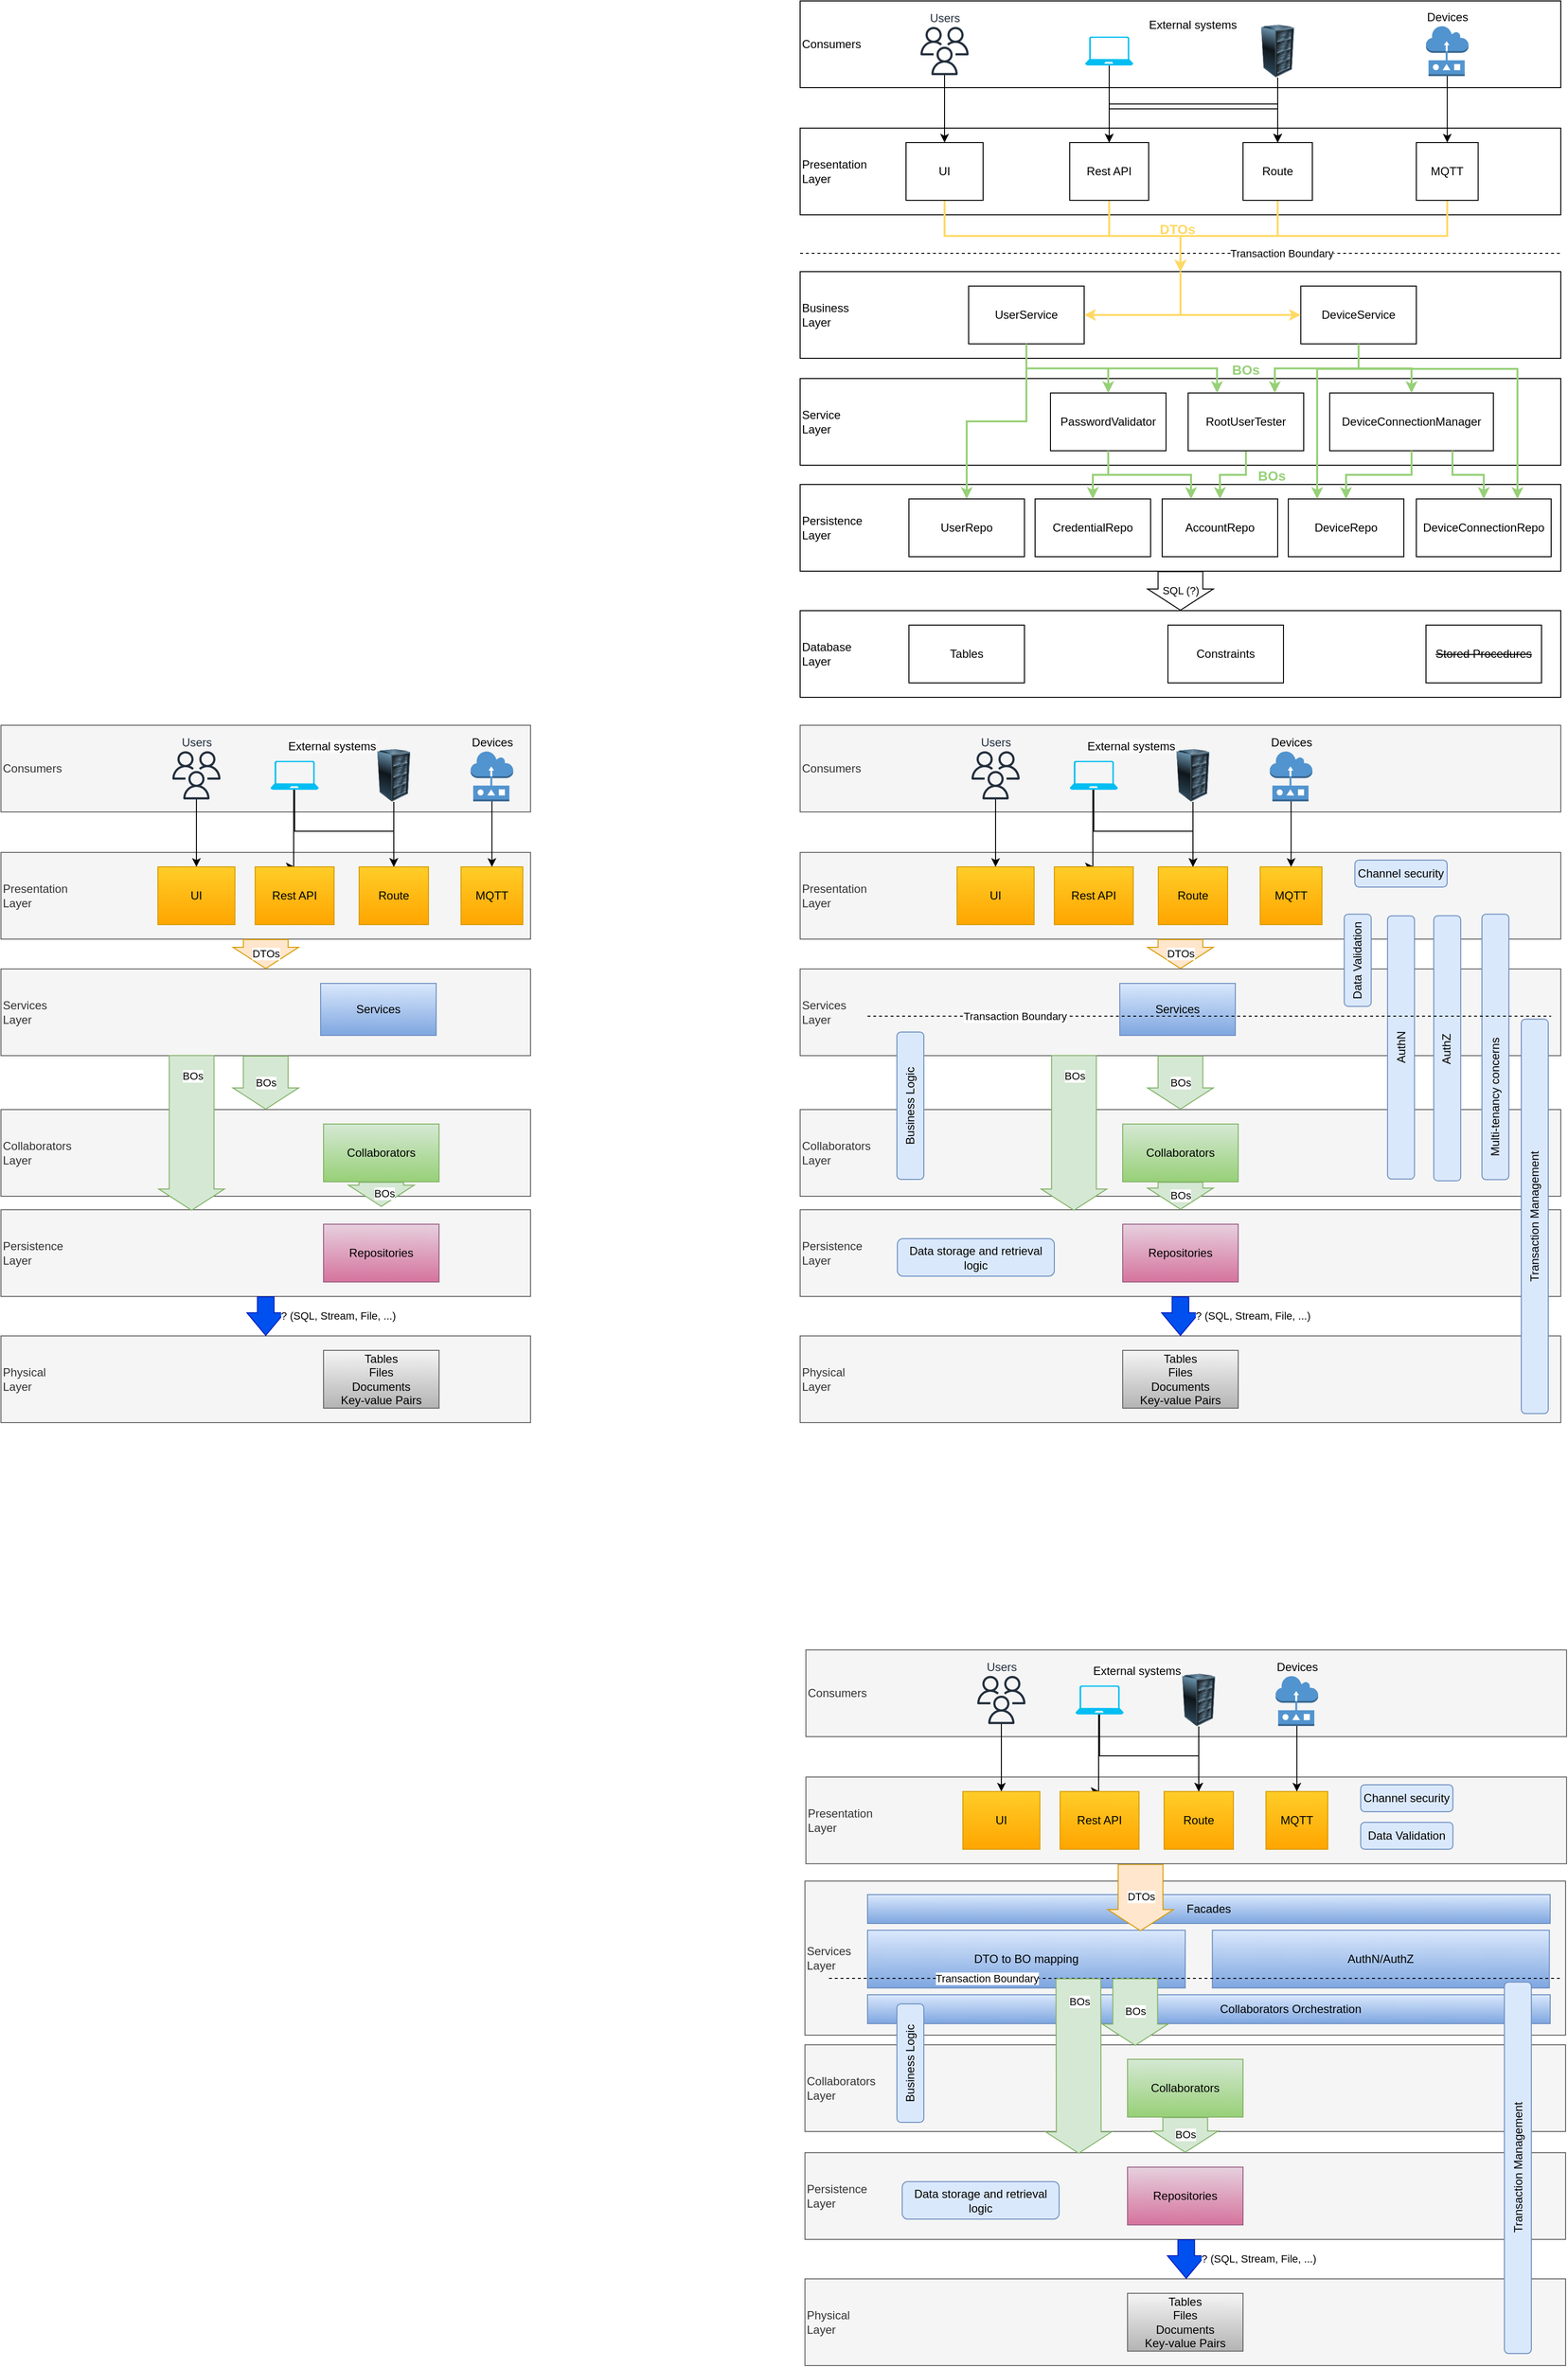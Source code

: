<mxfile version="21.1.4" type="github">
  <diagram name="Page-1" id="aQyxzVbsQPXxTn7EvQkj">
    <mxGraphModel dx="3682" dy="1675" grid="1" gridSize="10" guides="1" tooltips="1" connect="1" arrows="1" fold="1" page="1" pageScale="1" pageWidth="827" pageHeight="1169" math="0" shadow="0">
      <root>
        <mxCell id="0" />
        <mxCell id="1" parent="0" />
        <mxCell id="j1CahgC6rs7sGtYgRK9o-32" value="Persistence &lt;br&gt;Layer" style="rounded=0;whiteSpace=wrap;html=1;align=left;" vertex="1" parent="1">
          <mxGeometry x="10" y="520" width="790" height="90" as="geometry" />
        </mxCell>
        <mxCell id="j1CahgC6rs7sGtYgRK9o-30" value="Service &lt;br&gt;Layer" style="rounded=0;whiteSpace=wrap;html=1;align=left;" vertex="1" parent="1">
          <mxGeometry x="10" y="410" width="790" height="90" as="geometry" />
        </mxCell>
        <mxCell id="j1CahgC6rs7sGtYgRK9o-23" value="Business&lt;br&gt;Layer" style="rounded=0;whiteSpace=wrap;html=1;align=left;" vertex="1" parent="1">
          <mxGeometry x="10" y="299" width="790" height="90" as="geometry" />
        </mxCell>
        <mxCell id="j1CahgC6rs7sGtYgRK9o-8" value="Presentation &lt;br&gt;Layer" style="rounded=0;whiteSpace=wrap;html=1;align=left;" vertex="1" parent="1">
          <mxGeometry x="10" y="150" width="790" height="90" as="geometry" />
        </mxCell>
        <mxCell id="j1CahgC6rs7sGtYgRK9o-1" value="Consumers" style="rounded=0;whiteSpace=wrap;html=1;align=left;" vertex="1" parent="1">
          <mxGeometry x="10" y="18" width="790" height="90" as="geometry" />
        </mxCell>
        <mxCell id="j1CahgC6rs7sGtYgRK9o-13" value="" style="edgeStyle=orthogonalEdgeStyle;rounded=0;orthogonalLoop=1;jettySize=auto;html=1;" edge="1" parent="1" source="j1CahgC6rs7sGtYgRK9o-2" target="j1CahgC6rs7sGtYgRK9o-9">
          <mxGeometry relative="1" as="geometry" />
        </mxCell>
        <mxCell id="j1CahgC6rs7sGtYgRK9o-2" value="Users" style="sketch=0;outlineConnect=0;fontColor=#232F3E;gradientColor=none;fillColor=#232F3D;strokeColor=none;dashed=0;verticalLabelPosition=top;verticalAlign=bottom;align=center;html=1;fontSize=12;fontStyle=0;aspect=fixed;pointerEvents=1;shape=mxgraph.aws4.users;labelPosition=center;" vertex="1" parent="1">
          <mxGeometry x="135" y="45" width="50" height="50" as="geometry" />
        </mxCell>
        <mxCell id="j1CahgC6rs7sGtYgRK9o-14" value="" style="edgeStyle=orthogonalEdgeStyle;rounded=0;orthogonalLoop=1;jettySize=auto;html=1;" edge="1" parent="1" source="j1CahgC6rs7sGtYgRK9o-3" target="j1CahgC6rs7sGtYgRK9o-10">
          <mxGeometry relative="1" as="geometry" />
        </mxCell>
        <mxCell id="j1CahgC6rs7sGtYgRK9o-3" value="" style="verticalLabelPosition=bottom;html=1;verticalAlign=top;align=center;strokeColor=none;fillColor=#00BEF2;shape=mxgraph.azure.laptop;pointerEvents=1;movable=1;resizable=1;rotatable=1;deletable=1;editable=1;locked=0;connectable=1;" vertex="1" parent="1">
          <mxGeometry x="306" y="55" width="50" height="30" as="geometry" />
        </mxCell>
        <mxCell id="j1CahgC6rs7sGtYgRK9o-15" value="" style="edgeStyle=orthogonalEdgeStyle;rounded=0;orthogonalLoop=1;jettySize=auto;html=1;entryX=0.5;entryY=0;entryDx=0;entryDy=0;" edge="1" parent="1" source="j1CahgC6rs7sGtYgRK9o-4" target="j1CahgC6rs7sGtYgRK9o-11">
          <mxGeometry relative="1" as="geometry">
            <Array as="points">
              <mxPoint x="506" y="150" />
              <mxPoint x="506" y="150" />
            </Array>
          </mxGeometry>
        </mxCell>
        <mxCell id="j1CahgC6rs7sGtYgRK9o-18" value="" style="edgeStyle=orthogonalEdgeStyle;rounded=0;orthogonalLoop=1;jettySize=auto;html=1;" edge="1" parent="1" source="j1CahgC6rs7sGtYgRK9o-4" target="j1CahgC6rs7sGtYgRK9o-11">
          <mxGeometry relative="1" as="geometry" />
        </mxCell>
        <mxCell id="j1CahgC6rs7sGtYgRK9o-4" value="" style="image;html=1;image=img/lib/clip_art/computers/Server_Rack_128x128.png" vertex="1" parent="1">
          <mxGeometry x="478" y="42.5" width="56" height="55" as="geometry" />
        </mxCell>
        <mxCell id="j1CahgC6rs7sGtYgRK9o-5" value="Devices" style="outlineConnect=0;dashed=0;verticalLabelPosition=top;verticalAlign=bottom;align=center;html=1;shape=mxgraph.aws3.sensor;fillColor=#5294CF;gradientColor=none;labelPosition=center;" vertex="1" parent="1">
          <mxGeometry x="660" y="44" width="44.2" height="52" as="geometry" />
        </mxCell>
        <mxCell id="j1CahgC6rs7sGtYgRK9o-7" value="&lt;meta charset=&quot;utf-8&quot;&gt;&lt;span style=&quot;color: rgb(0, 0, 0); font-family: Helvetica; font-size: 12px; font-style: normal; font-variant-ligatures: normal; font-variant-caps: normal; font-weight: 400; letter-spacing: normal; orphans: 2; text-align: center; text-indent: 0px; text-transform: none; widows: 2; word-spacing: 0px; -webkit-text-stroke-width: 0px; background-color: rgb(251, 251, 251); text-decoration-thickness: initial; text-decoration-style: initial; text-decoration-color: initial; float: none; display: inline !important;&quot;&gt;External systems&lt;/span&gt;" style="text;html=1;strokeColor=none;fillColor=none;align=center;verticalAlign=middle;whiteSpace=wrap;rounded=0;" vertex="1" parent="1">
          <mxGeometry x="358" y="28" width="120" height="30" as="geometry" />
        </mxCell>
        <mxCell id="j1CahgC6rs7sGtYgRK9o-25" value="" style="edgeStyle=orthogonalEdgeStyle;rounded=0;orthogonalLoop=1;jettySize=auto;html=1;strokeColor=#FFD966;strokeWidth=2;" edge="1" parent="1" source="j1CahgC6rs7sGtYgRK9o-9" target="j1CahgC6rs7sGtYgRK9o-23">
          <mxGeometry relative="1" as="geometry" />
        </mxCell>
        <mxCell id="j1CahgC6rs7sGtYgRK9o-9" value="UI" style="rounded=0;whiteSpace=wrap;html=1;" vertex="1" parent="1">
          <mxGeometry x="120" y="165" width="80" height="60" as="geometry" />
        </mxCell>
        <mxCell id="j1CahgC6rs7sGtYgRK9o-26" value="" style="edgeStyle=orthogonalEdgeStyle;rounded=0;orthogonalLoop=1;jettySize=auto;html=1;entryX=0.5;entryY=0;entryDx=0;entryDy=0;strokeColor=#FFD966;strokeWidth=2;" edge="1" parent="1" source="j1CahgC6rs7sGtYgRK9o-10" target="j1CahgC6rs7sGtYgRK9o-23">
          <mxGeometry relative="1" as="geometry" />
        </mxCell>
        <mxCell id="j1CahgC6rs7sGtYgRK9o-10" value="Rest API" style="rounded=0;whiteSpace=wrap;html=1;" vertex="1" parent="1">
          <mxGeometry x="290" y="165" width="82" height="60" as="geometry" />
        </mxCell>
        <mxCell id="j1CahgC6rs7sGtYgRK9o-27" value="" style="edgeStyle=orthogonalEdgeStyle;rounded=0;orthogonalLoop=1;jettySize=auto;html=1;entryX=0.5;entryY=0;entryDx=0;entryDy=0;strokeColor=#FFD966;strokeWidth=2;" edge="1" parent="1" source="j1CahgC6rs7sGtYgRK9o-11" target="j1CahgC6rs7sGtYgRK9o-23">
          <mxGeometry relative="1" as="geometry" />
        </mxCell>
        <mxCell id="j1CahgC6rs7sGtYgRK9o-11" value="Route" style="rounded=0;whiteSpace=wrap;html=1;" vertex="1" parent="1">
          <mxGeometry x="470" y="165" width="72" height="60" as="geometry" />
        </mxCell>
        <mxCell id="j1CahgC6rs7sGtYgRK9o-28" value="" style="edgeStyle=orthogonalEdgeStyle;rounded=0;orthogonalLoop=1;jettySize=auto;html=1;strokeColor=#FFD966;strokeWidth=2;" edge="1" parent="1" source="j1CahgC6rs7sGtYgRK9o-12" target="j1CahgC6rs7sGtYgRK9o-23">
          <mxGeometry relative="1" as="geometry" />
        </mxCell>
        <mxCell id="j1CahgC6rs7sGtYgRK9o-12" value="MQTT" style="rounded=0;whiteSpace=wrap;html=1;" vertex="1" parent="1">
          <mxGeometry x="650" y="165" width="64.2" height="60" as="geometry" />
        </mxCell>
        <mxCell id="j1CahgC6rs7sGtYgRK9o-17" value="" style="edgeStyle=orthogonalEdgeStyle;rounded=0;orthogonalLoop=1;jettySize=auto;html=1;entryX=0.5;entryY=0;entryDx=0;entryDy=0;exitX=0.5;exitY=1;exitDx=0;exitDy=0;" edge="1" parent="1" source="j1CahgC6rs7sGtYgRK9o-4" target="j1CahgC6rs7sGtYgRK9o-10">
          <mxGeometry relative="1" as="geometry">
            <mxPoint x="516" y="95" as="sourcePoint" />
            <mxPoint x="500" y="175" as="targetPoint" />
            <Array as="points">
              <mxPoint x="506" y="130" />
              <mxPoint x="331" y="130" />
            </Array>
          </mxGeometry>
        </mxCell>
        <mxCell id="j1CahgC6rs7sGtYgRK9o-19" value="" style="edgeStyle=orthogonalEdgeStyle;rounded=0;orthogonalLoop=1;jettySize=auto;html=1;exitX=0.5;exitY=1;exitDx=0;exitDy=0;exitPerimeter=0;entryX=0.5;entryY=0;entryDx=0;entryDy=0;" edge="1" parent="1" source="j1CahgC6rs7sGtYgRK9o-3" target="j1CahgC6rs7sGtYgRK9o-11">
          <mxGeometry relative="1" as="geometry">
            <mxPoint x="341" y="82" as="sourcePoint" />
            <mxPoint x="341" y="175" as="targetPoint" />
          </mxGeometry>
        </mxCell>
        <mxCell id="j1CahgC6rs7sGtYgRK9o-20" value="" style="edgeStyle=orthogonalEdgeStyle;rounded=0;orthogonalLoop=1;jettySize=auto;html=1;exitX=0.5;exitY=1;exitDx=0;exitDy=0;exitPerimeter=0;entryX=0.5;entryY=0;entryDx=0;entryDy=0;" edge="1" parent="1" source="j1CahgC6rs7sGtYgRK9o-5" target="j1CahgC6rs7sGtYgRK9o-12">
          <mxGeometry relative="1" as="geometry">
            <mxPoint x="341" y="82" as="sourcePoint" />
            <mxPoint x="516" y="175" as="targetPoint" />
          </mxGeometry>
        </mxCell>
        <mxCell id="j1CahgC6rs7sGtYgRK9o-21" value="Transaction Boundary" style="endArrow=none;dashed=1;html=1;rounded=0;" edge="1" parent="1">
          <mxGeometry x="0.266" width="50" height="50" relative="1" as="geometry">
            <mxPoint x="10" y="280" as="sourcePoint" />
            <mxPoint x="800" y="280" as="targetPoint" />
            <mxPoint as="offset" />
          </mxGeometry>
        </mxCell>
        <mxCell id="j1CahgC6rs7sGtYgRK9o-41" value="" style="edgeStyle=orthogonalEdgeStyle;rounded=0;orthogonalLoop=1;jettySize=auto;html=1;entryX=0.5;entryY=0;entryDx=0;entryDy=0;strokeColor=#97D077;strokeWidth=2;" edge="1" parent="1" source="j1CahgC6rs7sGtYgRK9o-24" target="j1CahgC6rs7sGtYgRK9o-38">
          <mxGeometry relative="1" as="geometry" />
        </mxCell>
        <mxCell id="j1CahgC6rs7sGtYgRK9o-24" value="UserService" style="rounded=0;whiteSpace=wrap;html=1;" vertex="1" parent="1">
          <mxGeometry x="185" y="314" width="120" height="60" as="geometry" />
        </mxCell>
        <mxCell id="j1CahgC6rs7sGtYgRK9o-31" value="PasswordValidator" style="rounded=0;whiteSpace=wrap;html=1;" vertex="1" parent="1">
          <mxGeometry x="270" y="425" width="120" height="60" as="geometry" />
        </mxCell>
        <mxCell id="j1CahgC6rs7sGtYgRK9o-33" value="CredentialRepo" style="rounded=0;whiteSpace=wrap;html=1;" vertex="1" parent="1">
          <mxGeometry x="254" y="535" width="120" height="60" as="geometry" />
        </mxCell>
        <mxCell id="j1CahgC6rs7sGtYgRK9o-34" value="DeviceService" style="rounded=0;whiteSpace=wrap;html=1;" vertex="1" parent="1">
          <mxGeometry x="530" y="314" width="120" height="60" as="geometry" />
        </mxCell>
        <mxCell id="j1CahgC6rs7sGtYgRK9o-48" value="" style="edgeStyle=orthogonalEdgeStyle;rounded=0;orthogonalLoop=1;jettySize=auto;html=1;strokeColor=#97D077;strokeWidth=2;" edge="1" parent="1" source="j1CahgC6rs7sGtYgRK9o-35" target="j1CahgC6rs7sGtYgRK9o-37">
          <mxGeometry relative="1" as="geometry" />
        </mxCell>
        <mxCell id="j1CahgC6rs7sGtYgRK9o-35" value="RootUserTester" style="rounded=0;whiteSpace=wrap;html=1;" vertex="1" parent="1">
          <mxGeometry x="413" y="425" width="120" height="60" as="geometry" />
        </mxCell>
        <mxCell id="j1CahgC6rs7sGtYgRK9o-36" value="DeviceConnectionManager" style="rounded=0;whiteSpace=wrap;html=1;" vertex="1" parent="1">
          <mxGeometry x="560" y="425" width="170" height="60" as="geometry" />
        </mxCell>
        <mxCell id="j1CahgC6rs7sGtYgRK9o-37" value="AccountRepo" style="rounded=0;whiteSpace=wrap;html=1;" vertex="1" parent="1">
          <mxGeometry x="386" y="535" width="120" height="60" as="geometry" />
        </mxCell>
        <mxCell id="j1CahgC6rs7sGtYgRK9o-38" value="UserRepo" style="rounded=0;whiteSpace=wrap;html=1;" vertex="1" parent="1">
          <mxGeometry x="123" y="535" width="120" height="60" as="geometry" />
        </mxCell>
        <mxCell id="j1CahgC6rs7sGtYgRK9o-39" value="DeviceRepo" style="rounded=0;whiteSpace=wrap;html=1;" vertex="1" parent="1">
          <mxGeometry x="517" y="535" width="120" height="60" as="geometry" />
        </mxCell>
        <mxCell id="j1CahgC6rs7sGtYgRK9o-40" value="DeviceConnectionRepo" style="rounded=0;whiteSpace=wrap;html=1;" vertex="1" parent="1">
          <mxGeometry x="650" y="535" width="140" height="60" as="geometry" />
        </mxCell>
        <mxCell id="j1CahgC6rs7sGtYgRK9o-42" value="" style="edgeStyle=orthogonalEdgeStyle;rounded=0;orthogonalLoop=1;jettySize=auto;html=1;entryX=0.5;entryY=0;entryDx=0;entryDy=0;exitX=0.5;exitY=1;exitDx=0;exitDy=0;strokeColor=#97D077;strokeWidth=2;" edge="1" parent="1" source="j1CahgC6rs7sGtYgRK9o-24" target="j1CahgC6rs7sGtYgRK9o-31">
          <mxGeometry relative="1" as="geometry">
            <mxPoint x="255" y="384" as="sourcePoint" />
            <mxPoint x="193" y="545" as="targetPoint" />
          </mxGeometry>
        </mxCell>
        <mxCell id="j1CahgC6rs7sGtYgRK9o-43" value="" style="edgeStyle=orthogonalEdgeStyle;rounded=0;orthogonalLoop=1;jettySize=auto;html=1;entryX=0.25;entryY=0;entryDx=0;entryDy=0;exitX=0.5;exitY=1;exitDx=0;exitDy=0;strokeColor=#97D077;strokeWidth=2;" edge="1" parent="1" source="j1CahgC6rs7sGtYgRK9o-31" target="j1CahgC6rs7sGtYgRK9o-37">
          <mxGeometry relative="1" as="geometry">
            <mxPoint x="255" y="384" as="sourcePoint" />
            <mxPoint x="340" y="435" as="targetPoint" />
          </mxGeometry>
        </mxCell>
        <mxCell id="j1CahgC6rs7sGtYgRK9o-44" value="" style="edgeStyle=orthogonalEdgeStyle;rounded=0;orthogonalLoop=1;jettySize=auto;html=1;entryX=0.25;entryY=0;entryDx=0;entryDy=0;exitX=0.5;exitY=1;exitDx=0;exitDy=0;strokeColor=#97D077;strokeWidth=2;" edge="1" parent="1" source="j1CahgC6rs7sGtYgRK9o-24" target="j1CahgC6rs7sGtYgRK9o-35">
          <mxGeometry relative="1" as="geometry">
            <mxPoint x="340" y="495" as="sourcePoint" />
            <mxPoint x="324" y="545" as="targetPoint" />
          </mxGeometry>
        </mxCell>
        <mxCell id="j1CahgC6rs7sGtYgRK9o-45" value="" style="edgeStyle=orthogonalEdgeStyle;rounded=0;orthogonalLoop=1;jettySize=auto;html=1;entryX=0.75;entryY=0;entryDx=0;entryDy=0;exitX=0.5;exitY=1;exitDx=0;exitDy=0;strokeColor=#97D077;strokeWidth=2;" edge="1" parent="1" source="j1CahgC6rs7sGtYgRK9o-34" target="j1CahgC6rs7sGtYgRK9o-35">
          <mxGeometry relative="1" as="geometry">
            <mxPoint x="255" y="384" as="sourcePoint" />
            <mxPoint x="483" y="435" as="targetPoint" />
          </mxGeometry>
        </mxCell>
        <mxCell id="j1CahgC6rs7sGtYgRK9o-46" value="" style="edgeStyle=orthogonalEdgeStyle;rounded=0;orthogonalLoop=1;jettySize=auto;html=1;entryX=0.5;entryY=0;entryDx=0;entryDy=0;exitX=0.5;exitY=1;exitDx=0;exitDy=0;strokeColor=#97D077;strokeWidth=2;" edge="1" parent="1" source="j1CahgC6rs7sGtYgRK9o-34" target="j1CahgC6rs7sGtYgRK9o-36">
          <mxGeometry relative="1" as="geometry">
            <mxPoint x="600" y="384" as="sourcePoint" />
            <mxPoint x="483" y="435" as="targetPoint" />
          </mxGeometry>
        </mxCell>
        <mxCell id="j1CahgC6rs7sGtYgRK9o-47" value="" style="edgeStyle=orthogonalEdgeStyle;rounded=0;orthogonalLoop=1;jettySize=auto;html=1;entryX=0.25;entryY=0;entryDx=0;entryDy=0;exitX=0.5;exitY=1;exitDx=0;exitDy=0;strokeColor=#97D077;strokeWidth=2;" edge="1" parent="1" source="j1CahgC6rs7sGtYgRK9o-34" target="j1CahgC6rs7sGtYgRK9o-39">
          <mxGeometry relative="1" as="geometry">
            <mxPoint x="600" y="384" as="sourcePoint" />
            <mxPoint x="655" y="435" as="targetPoint" />
            <Array as="points">
              <mxPoint x="590" y="400" />
              <mxPoint x="547" y="400" />
            </Array>
          </mxGeometry>
        </mxCell>
        <mxCell id="j1CahgC6rs7sGtYgRK9o-49" value="" style="edgeStyle=orthogonalEdgeStyle;rounded=0;orthogonalLoop=1;jettySize=auto;html=1;entryX=0.5;entryY=0;entryDx=0;entryDy=0;exitX=0.5;exitY=1;exitDx=0;exitDy=0;strokeColor=#97D077;strokeWidth=2;" edge="1" parent="1" source="j1CahgC6rs7sGtYgRK9o-31" target="j1CahgC6rs7sGtYgRK9o-33">
          <mxGeometry relative="1" as="geometry">
            <mxPoint x="340" y="495" as="sourcePoint" />
            <mxPoint x="426" y="545" as="targetPoint" />
          </mxGeometry>
        </mxCell>
        <mxCell id="j1CahgC6rs7sGtYgRK9o-50" value="" style="edgeStyle=orthogonalEdgeStyle;rounded=0;orthogonalLoop=1;jettySize=auto;html=1;entryX=0.5;entryY=0;entryDx=0;entryDy=0;exitX=0.5;exitY=1;exitDx=0;exitDy=0;fontStyle=1;strokeColor=#97D077;strokeWidth=2;" edge="1" parent="1" source="j1CahgC6rs7sGtYgRK9o-36" target="j1CahgC6rs7sGtYgRK9o-39">
          <mxGeometry relative="1" as="geometry">
            <mxPoint x="350" y="505" as="sourcePoint" />
            <mxPoint x="436" y="555" as="targetPoint" />
          </mxGeometry>
        </mxCell>
        <mxCell id="j1CahgC6rs7sGtYgRK9o-51" value="" style="edgeStyle=orthogonalEdgeStyle;rounded=0;orthogonalLoop=1;jettySize=auto;html=1;entryX=0.5;entryY=0;entryDx=0;entryDy=0;exitX=0.75;exitY=1;exitDx=0;exitDy=0;fontStyle=1;strokeColor=#97D077;strokeWidth=2;" edge="1" parent="1" source="j1CahgC6rs7sGtYgRK9o-36" target="j1CahgC6rs7sGtYgRK9o-40">
          <mxGeometry relative="1" as="geometry">
            <mxPoint x="655" y="495" as="sourcePoint" />
            <mxPoint x="587" y="545" as="targetPoint" />
          </mxGeometry>
        </mxCell>
        <mxCell id="j1CahgC6rs7sGtYgRK9o-52" value="" style="edgeStyle=orthogonalEdgeStyle;rounded=0;orthogonalLoop=1;jettySize=auto;html=1;entryX=0.75;entryY=0;entryDx=0;entryDy=0;exitX=0.5;exitY=1;exitDx=0;exitDy=0;fontStyle=1;strokeColor=#97D077;strokeWidth=2;" edge="1" parent="1" source="j1CahgC6rs7sGtYgRK9o-34" target="j1CahgC6rs7sGtYgRK9o-40">
          <mxGeometry relative="1" as="geometry">
            <mxPoint x="698" y="495" as="sourcePoint" />
            <mxPoint x="730" y="545" as="targetPoint" />
            <Array as="points">
              <mxPoint x="590" y="400" />
              <mxPoint x="755" y="400" />
            </Array>
          </mxGeometry>
        </mxCell>
        <mxCell id="j1CahgC6rs7sGtYgRK9o-56" style="edgeStyle=orthogonalEdgeStyle;rounded=0;orthogonalLoop=1;jettySize=auto;html=1;exitX=0.5;exitY=0;exitDx=0;exitDy=0;entryX=1;entryY=0.5;entryDx=0;entryDy=0;strokeColor=#FFD966;strokeWidth=2;" edge="1" parent="1" source="j1CahgC6rs7sGtYgRK9o-23" target="j1CahgC6rs7sGtYgRK9o-24">
          <mxGeometry relative="1" as="geometry">
            <Array as="points">
              <mxPoint x="405" y="344" />
            </Array>
          </mxGeometry>
        </mxCell>
        <mxCell id="j1CahgC6rs7sGtYgRK9o-57" style="edgeStyle=orthogonalEdgeStyle;rounded=0;orthogonalLoop=1;jettySize=auto;html=1;exitX=0.5;exitY=0;exitDx=0;exitDy=0;entryX=0;entryY=0.5;entryDx=0;entryDy=0;strokeColor=#FFD966;strokeWidth=2;" edge="1" parent="1" source="j1CahgC6rs7sGtYgRK9o-23" target="j1CahgC6rs7sGtYgRK9o-34">
          <mxGeometry relative="1" as="geometry">
            <mxPoint x="415" y="309" as="sourcePoint" />
            <mxPoint x="315" y="354" as="targetPoint" />
            <Array as="points">
              <mxPoint x="405" y="344" />
            </Array>
          </mxGeometry>
        </mxCell>
        <mxCell id="j1CahgC6rs7sGtYgRK9o-58" value="Database&lt;br&gt;Layer" style="rounded=0;whiteSpace=wrap;html=1;align=left;" vertex="1" parent="1">
          <mxGeometry x="10" y="651" width="790" height="90" as="geometry" />
        </mxCell>
        <mxCell id="j1CahgC6rs7sGtYgRK9o-59" value="Constraints" style="rounded=0;whiteSpace=wrap;html=1;" vertex="1" parent="1">
          <mxGeometry x="392" y="666" width="120" height="60" as="geometry" />
        </mxCell>
        <mxCell id="j1CahgC6rs7sGtYgRK9o-60" value="&lt;strike&gt;Stored Procedures&lt;/strike&gt;" style="rounded=0;whiteSpace=wrap;html=1;" vertex="1" parent="1">
          <mxGeometry x="660" y="666" width="120" height="60" as="geometry" />
        </mxCell>
        <mxCell id="j1CahgC6rs7sGtYgRK9o-61" value="Tables" style="rounded=0;whiteSpace=wrap;html=1;" vertex="1" parent="1">
          <mxGeometry x="123" y="666" width="120" height="60" as="geometry" />
        </mxCell>
        <mxCell id="j1CahgC6rs7sGtYgRK9o-64" value="SQL (?)" style="shape=flexArrow;endArrow=classic;html=1;rounded=0;exitX=0.5;exitY=1;exitDx=0;exitDy=0;entryX=0.5;entryY=0;entryDx=0;entryDy=0;width=46.512;endSize=7.016;endWidth=20.811;" edge="1" parent="1" source="j1CahgC6rs7sGtYgRK9o-32" target="j1CahgC6rs7sGtYgRK9o-58">
          <mxGeometry x="-0.024" width="50" height="50" relative="1" as="geometry">
            <mxPoint x="340" y="770" as="sourcePoint" />
            <mxPoint x="390" y="720" as="targetPoint" />
            <mxPoint as="offset" />
          </mxGeometry>
        </mxCell>
        <mxCell id="j1CahgC6rs7sGtYgRK9o-66" value="&lt;font color=&quot;#ffd966&quot; style=&quot;font-size: 14px;&quot;&gt;DTOs&lt;/font&gt;" style="text;html=1;strokeColor=none;fillColor=none;align=center;verticalAlign=middle;whiteSpace=wrap;rounded=0;fontStyle=1;fontSize=14;" vertex="1" parent="1">
          <mxGeometry x="372" y="240" width="60" height="30" as="geometry" />
        </mxCell>
        <mxCell id="j1CahgC6rs7sGtYgRK9o-67" value="&lt;font color=&quot;#97d077&quot; style=&quot;font-size: 14px;&quot;&gt;BOs&lt;/font&gt;" style="text;html=1;strokeColor=none;fillColor=none;align=center;verticalAlign=middle;whiteSpace=wrap;rounded=0;fontStyle=1;fontSize=14;" vertex="1" parent="1">
          <mxGeometry x="443" y="386" width="60" height="30" as="geometry" />
        </mxCell>
        <mxCell id="j1CahgC6rs7sGtYgRK9o-68" value="&lt;font color=&quot;#97d077&quot; style=&quot;font-size: 14px;&quot;&gt;BOs&lt;/font&gt;" style="text;html=1;strokeColor=none;fillColor=none;align=center;verticalAlign=middle;whiteSpace=wrap;rounded=0;fontStyle=1;fontSize=14;" vertex="1" parent="1">
          <mxGeometry x="470" y="496" width="60" height="30" as="geometry" />
        </mxCell>
        <mxCell id="j1CahgC6rs7sGtYgRK9o-69" value="Persistence &lt;br&gt;Layer" style="rounded=0;whiteSpace=wrap;html=1;align=left;fillColor=#f5f5f5;fontColor=#333333;strokeColor=#666666;" vertex="1" parent="1">
          <mxGeometry x="10" y="1273" width="790" height="90" as="geometry" />
        </mxCell>
        <mxCell id="j1CahgC6rs7sGtYgRK9o-70" value="Collaborators&lt;br&gt;Layer" style="rounded=0;whiteSpace=wrap;html=1;align=left;fillColor=#f5f5f5;fontColor=#333333;strokeColor=#666666;" vertex="1" parent="1">
          <mxGeometry x="10" y="1169" width="790" height="90" as="geometry" />
        </mxCell>
        <mxCell id="j1CahgC6rs7sGtYgRK9o-71" value="Services&lt;br&gt;Layer" style="rounded=0;whiteSpace=wrap;html=1;align=left;fillColor=#f5f5f5;fontColor=#333333;strokeColor=#666666;" vertex="1" parent="1">
          <mxGeometry x="10" y="1023" width="790" height="90" as="geometry" />
        </mxCell>
        <mxCell id="j1CahgC6rs7sGtYgRK9o-72" value="Presentation &lt;br&gt;Layer" style="rounded=0;whiteSpace=wrap;html=1;align=left;fillColor=#f5f5f5;fontColor=#333333;strokeColor=#666666;" vertex="1" parent="1">
          <mxGeometry x="10" y="902" width="790" height="90" as="geometry" />
        </mxCell>
        <mxCell id="j1CahgC6rs7sGtYgRK9o-73" value="Consumers" style="rounded=0;whiteSpace=wrap;html=1;align=left;fillColor=#f5f5f5;fontColor=#333333;strokeColor=#666666;" vertex="1" parent="1">
          <mxGeometry x="10" y="770" width="790" height="90" as="geometry" />
        </mxCell>
        <mxCell id="j1CahgC6rs7sGtYgRK9o-74" value="" style="edgeStyle=orthogonalEdgeStyle;rounded=0;orthogonalLoop=1;jettySize=auto;html=1;" edge="1" parent="1" source="j1CahgC6rs7sGtYgRK9o-75" target="j1CahgC6rs7sGtYgRK9o-84">
          <mxGeometry relative="1" as="geometry" />
        </mxCell>
        <mxCell id="j1CahgC6rs7sGtYgRK9o-75" value="Users" style="sketch=0;outlineConnect=0;fontColor=#232F3E;gradientColor=none;fillColor=#232F3D;strokeColor=none;dashed=0;verticalLabelPosition=top;verticalAlign=bottom;align=center;html=1;fontSize=12;fontStyle=0;aspect=fixed;pointerEvents=1;shape=mxgraph.aws4.users;labelPosition=center;" vertex="1" parent="1">
          <mxGeometry x="188" y="797" width="50" height="50" as="geometry" />
        </mxCell>
        <mxCell id="j1CahgC6rs7sGtYgRK9o-76" value="" style="edgeStyle=orthogonalEdgeStyle;rounded=0;orthogonalLoop=1;jettySize=auto;html=1;entryX=0.5;entryY=0;entryDx=0;entryDy=0;exitX=0.5;exitY=1;exitDx=0;exitDy=0;exitPerimeter=0;" edge="1" parent="1" source="j1CahgC6rs7sGtYgRK9o-77" target="j1CahgC6rs7sGtYgRK9o-86">
          <mxGeometry relative="1" as="geometry">
            <Array as="points">
              <mxPoint x="314" y="837" />
              <mxPoint x="314" y="917" />
            </Array>
          </mxGeometry>
        </mxCell>
        <mxCell id="j1CahgC6rs7sGtYgRK9o-77" value="" style="verticalLabelPosition=bottom;html=1;verticalAlign=top;align=center;strokeColor=none;fillColor=#00BEF2;shape=mxgraph.azure.laptop;pointerEvents=1;movable=1;resizable=1;rotatable=1;deletable=1;editable=1;locked=0;connectable=1;" vertex="1" parent="1">
          <mxGeometry x="290" y="807" width="50" height="30" as="geometry" />
        </mxCell>
        <mxCell id="j1CahgC6rs7sGtYgRK9o-79" value="" style="edgeStyle=orthogonalEdgeStyle;rounded=0;orthogonalLoop=1;jettySize=auto;html=1;entryX=0.5;entryY=0;entryDx=0;entryDy=0;" edge="1" parent="1" source="j1CahgC6rs7sGtYgRK9o-80" target="j1CahgC6rs7sGtYgRK9o-88">
          <mxGeometry relative="1" as="geometry">
            <Array as="points">
              <mxPoint x="418" y="880" />
              <mxPoint x="418" y="880" />
            </Array>
          </mxGeometry>
        </mxCell>
        <mxCell id="j1CahgC6rs7sGtYgRK9o-80" value="" style="image;html=1;image=img/lib/clip_art/computers/Server_Rack_128x128.png" vertex="1" parent="1">
          <mxGeometry x="390" y="794.5" width="56" height="55" as="geometry" />
        </mxCell>
        <mxCell id="j1CahgC6rs7sGtYgRK9o-81" value="Devices" style="outlineConnect=0;dashed=0;verticalLabelPosition=top;verticalAlign=bottom;align=center;html=1;shape=mxgraph.aws3.sensor;fillColor=#5294CF;gradientColor=none;labelPosition=center;" vertex="1" parent="1">
          <mxGeometry x="497.8" y="797" width="44.2" height="52" as="geometry" />
        </mxCell>
        <mxCell id="j1CahgC6rs7sGtYgRK9o-82" value="&lt;meta charset=&quot;utf-8&quot;&gt;&lt;span style=&quot;color: rgb(0, 0, 0); font-family: Helvetica; font-size: 12px; font-style: normal; font-variant-ligatures: normal; font-variant-caps: normal; font-weight: 400; letter-spacing: normal; orphans: 2; text-align: center; text-indent: 0px; text-transform: none; widows: 2; word-spacing: 0px; -webkit-text-stroke-width: 0px; background-color: rgb(251, 251, 251); text-decoration-thickness: initial; text-decoration-style: initial; text-decoration-color: initial; float: none; display: inline !important;&quot;&gt;External systems&lt;/span&gt;" style="text;html=1;strokeColor=none;fillColor=none;align=center;verticalAlign=middle;whiteSpace=wrap;rounded=0;" vertex="1" parent="1">
          <mxGeometry x="294" y="777" width="120" height="30" as="geometry" />
        </mxCell>
        <mxCell id="j1CahgC6rs7sGtYgRK9o-84" value="UI" style="rounded=0;whiteSpace=wrap;html=1;fillColor=#ffcd28;strokeColor=#d79b00;gradientColor=#ffa500;" vertex="1" parent="1">
          <mxGeometry x="173" y="917" width="80" height="60" as="geometry" />
        </mxCell>
        <mxCell id="j1CahgC6rs7sGtYgRK9o-86" value="Rest API" style="rounded=0;whiteSpace=wrap;html=1;fillColor=#ffcd28;strokeColor=#d79b00;gradientColor=#ffa500;" vertex="1" parent="1">
          <mxGeometry x="274" y="917" width="82" height="60" as="geometry" />
        </mxCell>
        <mxCell id="j1CahgC6rs7sGtYgRK9o-88" value="Route" style="rounded=0;whiteSpace=wrap;html=1;fillColor=#ffcd28;strokeColor=#d79b00;gradientColor=#ffa500;" vertex="1" parent="1">
          <mxGeometry x="382" y="917" width="72" height="60" as="geometry" />
        </mxCell>
        <mxCell id="j1CahgC6rs7sGtYgRK9o-90" value="MQTT" style="rounded=0;whiteSpace=wrap;html=1;fillColor=#ffcd28;strokeColor=#d79b00;gradientColor=#ffa500;" vertex="1" parent="1">
          <mxGeometry x="487.8" y="917" width="64.2" height="60" as="geometry" />
        </mxCell>
        <mxCell id="j1CahgC6rs7sGtYgRK9o-92" value="" style="edgeStyle=orthogonalEdgeStyle;rounded=0;orthogonalLoop=1;jettySize=auto;html=1;entryX=0.5;entryY=0;entryDx=0;entryDy=0;exitX=0.5;exitY=1;exitDx=0;exitDy=0;exitPerimeter=0;" edge="1" parent="1" source="j1CahgC6rs7sGtYgRK9o-77" target="j1CahgC6rs7sGtYgRK9o-88">
          <mxGeometry relative="1" as="geometry">
            <mxPoint x="341" y="834" as="sourcePoint" />
            <mxPoint x="341" y="927" as="targetPoint" />
            <Array as="points">
              <mxPoint x="315" y="880" />
              <mxPoint x="418" y="880" />
            </Array>
          </mxGeometry>
        </mxCell>
        <mxCell id="j1CahgC6rs7sGtYgRK9o-93" value="" style="edgeStyle=orthogonalEdgeStyle;rounded=0;orthogonalLoop=1;jettySize=auto;html=1;exitX=0.5;exitY=1;exitDx=0;exitDy=0;exitPerimeter=0;entryX=0.5;entryY=0;entryDx=0;entryDy=0;" edge="1" parent="1" source="j1CahgC6rs7sGtYgRK9o-81" target="j1CahgC6rs7sGtYgRK9o-90">
          <mxGeometry relative="1" as="geometry">
            <mxPoint x="240" y="834" as="sourcePoint" />
            <mxPoint x="415" y="927" as="targetPoint" />
          </mxGeometry>
        </mxCell>
        <mxCell id="j1CahgC6rs7sGtYgRK9o-96" value="Services" style="rounded=0;whiteSpace=wrap;html=1;fillColor=#dae8fc;gradientColor=#7ea6e0;strokeColor=#6c8ebf;" vertex="1" parent="1">
          <mxGeometry x="342" y="1038" width="120" height="54" as="geometry" />
        </mxCell>
        <mxCell id="j1CahgC6rs7sGtYgRK9o-104" value="Repositories" style="rounded=0;whiteSpace=wrap;html=1;fillColor=#e6d0de;gradientColor=#d5739d;strokeColor=#996185;" vertex="1" parent="1">
          <mxGeometry x="345" y="1288" width="120" height="60" as="geometry" />
        </mxCell>
        <mxCell id="j1CahgC6rs7sGtYgRK9o-119" value="Physical&lt;br&gt;Layer" style="rounded=0;whiteSpace=wrap;html=1;align=left;fillColor=#f5f5f5;fontColor=#333333;strokeColor=#666666;" vertex="1" parent="1">
          <mxGeometry x="10" y="1404" width="790" height="90" as="geometry" />
        </mxCell>
        <mxCell id="j1CahgC6rs7sGtYgRK9o-123" value="? (SQL, Stream, File, ...)" style="shape=flexArrow;endArrow=classic;html=1;rounded=0;exitX=0.5;exitY=1;exitDx=0;exitDy=0;entryX=0.5;entryY=0;entryDx=0;entryDy=0;width=17.273;endSize=7.518;endWidth=20.811;fillColor=#0050ef;strokeColor=#001DBC;" edge="1" parent="1" source="j1CahgC6rs7sGtYgRK9o-69" target="j1CahgC6rs7sGtYgRK9o-119">
          <mxGeometry x="-0.024" y="75" width="50" height="50" relative="1" as="geometry">
            <mxPoint x="340" y="1523" as="sourcePoint" />
            <mxPoint x="390" y="1473" as="targetPoint" />
            <mxPoint as="offset" />
          </mxGeometry>
        </mxCell>
        <mxCell id="j1CahgC6rs7sGtYgRK9o-127" value="DTOs" style="shape=flexArrow;endArrow=classic;html=1;rounded=0;exitX=0.5;exitY=1;exitDx=0;exitDy=0;width=46.512;endSize=7.016;endWidth=20.811;fillColor=#ffe6cc;strokeColor=#d79b00;" edge="1" parent="1" source="j1CahgC6rs7sGtYgRK9o-72" target="j1CahgC6rs7sGtYgRK9o-71">
          <mxGeometry x="-0.024" width="50" height="50" relative="1" as="geometry">
            <mxPoint x="415" y="1002" as="sourcePoint" />
            <mxPoint x="415" y="1043" as="targetPoint" />
            <mxPoint as="offset" />
          </mxGeometry>
        </mxCell>
        <mxCell id="j1CahgC6rs7sGtYgRK9o-128" value="Collaborators" style="rounded=0;whiteSpace=wrap;html=1;fillColor=#d5e8d4;gradientColor=#97d077;strokeColor=#82b366;" vertex="1" parent="1">
          <mxGeometry x="345" y="1184" width="120" height="60" as="geometry" />
        </mxCell>
        <mxCell id="j1CahgC6rs7sGtYgRK9o-129" value="BOs" style="shape=flexArrow;endArrow=classic;html=1;rounded=0;exitX=0.5;exitY=1;exitDx=0;exitDy=0;width=46.512;endSize=7.016;endWidth=20.811;entryX=0.5;entryY=0;entryDx=0;entryDy=0;fillColor=#d5e8d4;strokeColor=#82b366;" edge="1" parent="1" source="j1CahgC6rs7sGtYgRK9o-71" target="j1CahgC6rs7sGtYgRK9o-70">
          <mxGeometry x="-0.024" width="50" height="50" relative="1" as="geometry">
            <mxPoint x="401.68" y="1113" as="sourcePoint" />
            <mxPoint x="401.68" y="1172" as="targetPoint" />
            <mxPoint as="offset" />
          </mxGeometry>
        </mxCell>
        <mxCell id="j1CahgC6rs7sGtYgRK9o-130" value="BOs" style="shape=flexArrow;endArrow=classic;html=1;rounded=0;exitX=0.5;exitY=1;exitDx=0;exitDy=0;width=46.512;endSize=7.016;endWidth=20.811;entryX=0.5;entryY=0;entryDx=0;entryDy=0;fillColor=#d5e8d4;strokeColor=#82b366;" edge="1" parent="1" source="j1CahgC6rs7sGtYgRK9o-128" target="j1CahgC6rs7sGtYgRK9o-69">
          <mxGeometry x="-0.024" width="50" height="50" relative="1" as="geometry">
            <mxPoint x="445.55" y="1271" as="sourcePoint" />
            <mxPoint x="445.55" y="1327" as="targetPoint" />
            <mxPoint as="offset" />
          </mxGeometry>
        </mxCell>
        <mxCell id="j1CahgC6rs7sGtYgRK9o-131" value="BOs" style="shape=flexArrow;endArrow=classic;html=1;rounded=0;exitX=0.36;exitY=0.993;exitDx=0;exitDy=0;width=46.512;endSize=7.016;endWidth=20.811;entryX=0.36;entryY=0.011;entryDx=0;entryDy=0;exitPerimeter=0;entryPerimeter=0;fillColor=#d5e8d4;strokeColor=#82b366;" edge="1" parent="1" source="j1CahgC6rs7sGtYgRK9o-71" target="j1CahgC6rs7sGtYgRK9o-69">
          <mxGeometry x="-0.735" y="1" width="50" height="50" relative="1" as="geometry">
            <mxPoint x="415" y="1269" as="sourcePoint" />
            <mxPoint x="415" y="1322" as="targetPoint" />
            <mxPoint as="offset" />
          </mxGeometry>
        </mxCell>
        <mxCell id="j1CahgC6rs7sGtYgRK9o-132" value="Tables&lt;br&gt;Files&lt;br&gt;Documents&lt;br&gt;Key-value Pairs" style="rounded=0;whiteSpace=wrap;html=1;fillColor=#f5f5f5;gradientColor=#b3b3b3;strokeColor=#666666;" vertex="1" parent="1">
          <mxGeometry x="345" y="1419" width="120" height="60" as="geometry" />
        </mxCell>
        <mxCell id="j1CahgC6rs7sGtYgRK9o-133" value="Channel security" style="rounded=1;whiteSpace=wrap;html=1;fillColor=#dae8fc;strokeColor=#6c8ebf;" vertex="1" parent="1">
          <mxGeometry x="586.17" y="910" width="95.8" height="28" as="geometry" />
        </mxCell>
        <mxCell id="j1CahgC6rs7sGtYgRK9o-136" value="Data Validation" style="rounded=1;whiteSpace=wrap;html=1;rotation=-90;fillColor=#dae8fc;strokeColor=#6c8ebf;" vertex="1" parent="1">
          <mxGeometry x="541.2" y="1000" width="95.8" height="28" as="geometry" />
        </mxCell>
        <mxCell id="j1CahgC6rs7sGtYgRK9o-138" value="AuthZ" style="rounded=1;whiteSpace=wrap;html=1;rotation=-90;fillColor=#dae8fc;strokeColor=#6c8ebf;" vertex="1" parent="1">
          <mxGeometry x="544.47" y="1091.43" width="275.25" height="28" as="geometry" />
        </mxCell>
        <mxCell id="j1CahgC6rs7sGtYgRK9o-139" value="AuthN" style="rounded=1;whiteSpace=wrap;html=1;rotation=-90;fillColor=#dae8fc;strokeColor=#6c8ebf;" vertex="1" parent="1">
          <mxGeometry x="497.5" y="1090.5" width="273.15" height="28" as="geometry" />
        </mxCell>
        <mxCell id="j1CahgC6rs7sGtYgRK9o-140" value="Multi-tenancy concerns&amp;nbsp; &amp;nbsp; &amp;nbsp; &amp;nbsp; &amp;nbsp; &amp;nbsp; &amp;nbsp; &amp;nbsp; &amp;nbsp; &amp;nbsp; &amp;nbsp; &amp;nbsp; &amp;nbsp; &amp;nbsp; &amp;nbsp; &amp;nbsp;" style="rounded=1;whiteSpace=wrap;html=1;rotation=-90;fillColor=#dae8fc;strokeColor=#6c8ebf;" vertex="1" parent="1">
          <mxGeometry x="594.28" y="1089.93" width="275.65" height="28" as="geometry" />
        </mxCell>
        <mxCell id="j1CahgC6rs7sGtYgRK9o-141" value="Transaction Management" style="rounded=1;whiteSpace=wrap;html=1;rotation=-90;fillColor=#dae8fc;strokeColor=#6c8ebf;" vertex="1" parent="1">
          <mxGeometry x="568.25" y="1265.85" width="409.5" height="28" as="geometry" />
        </mxCell>
        <mxCell id="j1CahgC6rs7sGtYgRK9o-94" value="Transaction Boundary" style="endArrow=none;dashed=1;html=1;rounded=0;" edge="1" parent="1">
          <mxGeometry x="-0.57" width="50" height="50" relative="1" as="geometry">
            <mxPoint x="80" y="1072" as="sourcePoint" />
            <mxPoint x="790" y="1072" as="targetPoint" />
            <mxPoint as="offset" />
          </mxGeometry>
        </mxCell>
        <mxCell id="j1CahgC6rs7sGtYgRK9o-142" value="Business Logic" style="rounded=1;whiteSpace=wrap;html=1;rotation=-90;fillColor=#dae8fc;strokeColor=#6c8ebf;" vertex="1" parent="1">
          <mxGeometry x="48" y="1151" width="153" height="28" as="geometry" />
        </mxCell>
        <mxCell id="j1CahgC6rs7sGtYgRK9o-143" value="Data storage and retrieval logic" style="rounded=1;whiteSpace=wrap;html=1;rotation=0;fillColor=#dae8fc;strokeColor=#6c8ebf;" vertex="1" parent="1">
          <mxGeometry x="111" y="1303" width="163" height="39" as="geometry" />
        </mxCell>
        <mxCell id="j1CahgC6rs7sGtYgRK9o-144" value="Persistence &lt;br&gt;Layer" style="rounded=0;whiteSpace=wrap;html=1;align=left;fillColor=#f5f5f5;fontColor=#333333;strokeColor=#666666;" vertex="1" parent="1">
          <mxGeometry x="15" y="2252" width="790" height="90" as="geometry" />
        </mxCell>
        <mxCell id="j1CahgC6rs7sGtYgRK9o-145" value="Collaborators&lt;br&gt;Layer" style="rounded=0;whiteSpace=wrap;html=1;align=left;fillColor=#f5f5f5;fontColor=#333333;strokeColor=#666666;" vertex="1" parent="1">
          <mxGeometry x="15" y="2140" width="790" height="90" as="geometry" />
        </mxCell>
        <mxCell id="j1CahgC6rs7sGtYgRK9o-146" value="Services&lt;br&gt;Layer" style="rounded=0;whiteSpace=wrap;html=1;align=left;fillColor=#f5f5f5;fontColor=#333333;strokeColor=#666666;" vertex="1" parent="1">
          <mxGeometry x="15" y="1970" width="790" height="160" as="geometry" />
        </mxCell>
        <mxCell id="j1CahgC6rs7sGtYgRK9o-163" value="Facades" style="rounded=0;whiteSpace=wrap;html=1;fillColor=#dae8fc;gradientColor=#7ea6e0;strokeColor=#6c8ebf;" vertex="1" parent="1">
          <mxGeometry x="80" y="1984" width="709" height="30" as="geometry" />
        </mxCell>
        <mxCell id="j1CahgC6rs7sGtYgRK9o-164" value="Repositories" style="rounded=0;whiteSpace=wrap;html=1;fillColor=#e6d0de;gradientColor=#d5739d;strokeColor=#996185;" vertex="1" parent="1">
          <mxGeometry x="350" y="2267" width="120" height="60" as="geometry" />
        </mxCell>
        <mxCell id="j1CahgC6rs7sGtYgRK9o-165" value="Physical&lt;br&gt;Layer" style="rounded=0;whiteSpace=wrap;html=1;align=left;fillColor=#f5f5f5;fontColor=#333333;strokeColor=#666666;" vertex="1" parent="1">
          <mxGeometry x="15" y="2383" width="790" height="90" as="geometry" />
        </mxCell>
        <mxCell id="j1CahgC6rs7sGtYgRK9o-166" value="? (SQL, Stream, File, ...)" style="shape=flexArrow;endArrow=classic;html=1;rounded=0;exitX=0.5;exitY=1;exitDx=0;exitDy=0;entryX=0.5;entryY=0;entryDx=0;entryDy=0;width=17.273;endSize=7.518;endWidth=20.811;fillColor=#0050ef;strokeColor=#001DBC;" edge="1" parent="1">
          <mxGeometry x="-0.024" y="75" width="50" height="50" relative="1" as="geometry">
            <mxPoint x="411" y="2342" as="sourcePoint" />
            <mxPoint x="411" y="2383" as="targetPoint" />
            <mxPoint as="offset" />
          </mxGeometry>
        </mxCell>
        <mxCell id="j1CahgC6rs7sGtYgRK9o-168" value="Collaborators" style="rounded=0;whiteSpace=wrap;html=1;fillColor=#d5e8d4;gradientColor=#97d077;strokeColor=#82b366;" vertex="1" parent="1">
          <mxGeometry x="350" y="2155" width="120" height="60" as="geometry" />
        </mxCell>
        <mxCell id="j1CahgC6rs7sGtYgRK9o-170" value="BOs" style="shape=flexArrow;endArrow=classic;html=1;rounded=0;exitX=0.5;exitY=1;exitDx=0;exitDy=0;width=46.512;endSize=7.016;endWidth=20.811;entryX=0.5;entryY=0;entryDx=0;entryDy=0;fillColor=#d5e8d4;strokeColor=#82b366;" edge="1" parent="1" source="j1CahgC6rs7sGtYgRK9o-168" target="j1CahgC6rs7sGtYgRK9o-144">
          <mxGeometry x="-0.024" width="50" height="50" relative="1" as="geometry">
            <mxPoint x="450.55" y="2242" as="sourcePoint" />
            <mxPoint x="450.55" y="2298" as="targetPoint" />
            <mxPoint as="offset" />
          </mxGeometry>
        </mxCell>
        <mxCell id="j1CahgC6rs7sGtYgRK9o-172" value="Tables&lt;br&gt;Files&lt;br&gt;Documents&lt;br&gt;Key-value Pairs" style="rounded=0;whiteSpace=wrap;html=1;fillColor=#f5f5f5;gradientColor=#b3b3b3;strokeColor=#666666;" vertex="1" parent="1">
          <mxGeometry x="350" y="2398" width="120" height="60" as="geometry" />
        </mxCell>
        <mxCell id="j1CahgC6rs7sGtYgRK9o-181" value="Data storage and retrieval logic" style="rounded=1;whiteSpace=wrap;html=1;rotation=0;fillColor=#dae8fc;strokeColor=#6c8ebf;" vertex="1" parent="1">
          <mxGeometry x="116" y="2282" width="163" height="39" as="geometry" />
        </mxCell>
        <mxCell id="j1CahgC6rs7sGtYgRK9o-185" value="AuthN/AuthZ" style="rounded=0;whiteSpace=wrap;html=1;fillColor=#dae8fc;gradientColor=#7ea6e0;strokeColor=#6c8ebf;" vertex="1" parent="1">
          <mxGeometry x="438.15" y="2021" width="350" height="60" as="geometry" />
        </mxCell>
        <mxCell id="j1CahgC6rs7sGtYgRK9o-186" value="DTO to BO mapping" style="rounded=0;whiteSpace=wrap;html=1;fillColor=#dae8fc;gradientColor=#7ea6e0;strokeColor=#6c8ebf;labelPosition=center;verticalLabelPosition=middle;align=center;verticalAlign=middle;" vertex="1" parent="1">
          <mxGeometry x="80" y="2021" width="330" height="60" as="geometry" />
        </mxCell>
        <mxCell id="j1CahgC6rs7sGtYgRK9o-179" value="Transaction Boundary" style="endArrow=none;dashed=1;html=1;rounded=0;" edge="1" parent="1">
          <mxGeometry x="-0.57" width="50" height="50" relative="1" as="geometry">
            <mxPoint x="40" y="2071" as="sourcePoint" />
            <mxPoint x="800" y="2071" as="targetPoint" />
            <mxPoint as="offset" />
          </mxGeometry>
        </mxCell>
        <mxCell id="j1CahgC6rs7sGtYgRK9o-187" value="&amp;nbsp; &amp;nbsp; &amp;nbsp; &amp;nbsp; &amp;nbsp; &amp;nbsp; &amp;nbsp; &amp;nbsp; &amp;nbsp; &amp;nbsp; &amp;nbsp; &amp;nbsp; &amp;nbsp; &amp;nbsp; &amp;nbsp; &amp;nbsp; &amp;nbsp; &amp;nbsp; &amp;nbsp; &amp;nbsp; &amp;nbsp; &amp;nbsp; &amp;nbsp; &amp;nbsp; &amp;nbsp; &amp;nbsp;Collaborators Orchestration" style="rounded=0;whiteSpace=wrap;html=1;fillColor=#dae8fc;gradientColor=#7ea6e0;strokeColor=#6c8ebf;" vertex="1" parent="1">
          <mxGeometry x="80" y="2088" width="709" height="30" as="geometry" />
        </mxCell>
        <mxCell id="j1CahgC6rs7sGtYgRK9o-169" value="BOs" style="shape=flexArrow;endArrow=classic;html=1;rounded=0;width=46.512;endSize=7.016;endWidth=20.811;fillColor=#d5e8d4;strokeColor=#82b366;" edge="1" parent="1">
          <mxGeometry x="-0.024" width="50" height="50" relative="1" as="geometry">
            <mxPoint x="358" y="2071" as="sourcePoint" />
            <mxPoint x="358" y="2141" as="targetPoint" />
            <mxPoint as="offset" />
          </mxGeometry>
        </mxCell>
        <mxCell id="j1CahgC6rs7sGtYgRK9o-171" value="BOs" style="shape=flexArrow;endArrow=classic;html=1;rounded=0;width=46.512;endSize=7.016;endWidth=20.811;entryX=0.36;entryY=0.011;entryDx=0;entryDy=0;entryPerimeter=0;fillColor=#d5e8d4;strokeColor=#82b366;" edge="1" parent="1" target="j1CahgC6rs7sGtYgRK9o-144">
          <mxGeometry x="-0.735" y="1" width="50" height="50" relative="1" as="geometry">
            <mxPoint x="299" y="2071" as="sourcePoint" />
            <mxPoint x="420" y="2331" as="targetPoint" />
            <mxPoint as="offset" />
          </mxGeometry>
        </mxCell>
        <mxCell id="j1CahgC6rs7sGtYgRK9o-167" value="DTOs" style="shape=flexArrow;endArrow=block;html=1;rounded=0;width=46.512;endSize=7.016;endWidth=20.811;fillColor=#ffe6cc;strokeColor=#d79b00;entryX=0.859;entryY=0.018;entryDx=0;entryDy=0;entryPerimeter=0;exitX=0.44;exitY=1.002;exitDx=0;exitDy=0;exitPerimeter=0;" edge="1" parent="1" source="j1CahgC6rs7sGtYgRK9o-189" target="j1CahgC6rs7sGtYgRK9o-186">
          <mxGeometry x="-0.025" width="50" height="50" relative="1" as="geometry">
            <mxPoint x="363" y="1900" as="sourcePoint" />
            <mxPoint x="365.5" y="1984" as="targetPoint" />
            <mxPoint as="offset" />
          </mxGeometry>
        </mxCell>
        <mxCell id="j1CahgC6rs7sGtYgRK9o-180" value="Business Logic" style="rounded=1;whiteSpace=wrap;html=1;rotation=-90;fillColor=#dae8fc;strokeColor=#6c8ebf;" vertex="1" parent="1">
          <mxGeometry x="63" y="2145" width="123" height="28" as="geometry" />
        </mxCell>
        <mxCell id="j1CahgC6rs7sGtYgRK9o-178" value="Transaction Management" style="rounded=1;whiteSpace=wrap;html=1;rotation=-90;fillColor=#dae8fc;strokeColor=#6c8ebf;" vertex="1" parent="1">
          <mxGeometry x="562.68" y="2253.69" width="385.53" height="28" as="geometry" />
        </mxCell>
        <mxCell id="j1CahgC6rs7sGtYgRK9o-189" value="Presentation &lt;br&gt;Layer" style="rounded=0;whiteSpace=wrap;html=1;align=left;fillColor=#f5f5f5;fontColor=#333333;strokeColor=#666666;" vertex="1" parent="1">
          <mxGeometry x="16" y="1862" width="790" height="90" as="geometry" />
        </mxCell>
        <mxCell id="j1CahgC6rs7sGtYgRK9o-190" value="Consumers" style="rounded=0;whiteSpace=wrap;html=1;align=left;fillColor=#f5f5f5;fontColor=#333333;strokeColor=#666666;" vertex="1" parent="1">
          <mxGeometry x="16" y="1730" width="790" height="90" as="geometry" />
        </mxCell>
        <mxCell id="j1CahgC6rs7sGtYgRK9o-191" value="" style="edgeStyle=orthogonalEdgeStyle;rounded=0;orthogonalLoop=1;jettySize=auto;html=1;" edge="1" parent="1" source="j1CahgC6rs7sGtYgRK9o-192" target="j1CahgC6rs7sGtYgRK9o-199">
          <mxGeometry relative="1" as="geometry" />
        </mxCell>
        <mxCell id="j1CahgC6rs7sGtYgRK9o-192" value="Users" style="sketch=0;outlineConnect=0;fontColor=#232F3E;gradientColor=none;fillColor=#232F3D;strokeColor=none;dashed=0;verticalLabelPosition=top;verticalAlign=bottom;align=center;html=1;fontSize=12;fontStyle=0;aspect=fixed;pointerEvents=1;shape=mxgraph.aws4.users;labelPosition=center;" vertex="1" parent="1">
          <mxGeometry x="194" y="1757" width="50" height="50" as="geometry" />
        </mxCell>
        <mxCell id="j1CahgC6rs7sGtYgRK9o-193" value="" style="edgeStyle=orthogonalEdgeStyle;rounded=0;orthogonalLoop=1;jettySize=auto;html=1;entryX=0.5;entryY=0;entryDx=0;entryDy=0;exitX=0.5;exitY=1;exitDx=0;exitDy=0;exitPerimeter=0;" edge="1" parent="1" source="j1CahgC6rs7sGtYgRK9o-194" target="j1CahgC6rs7sGtYgRK9o-200">
          <mxGeometry relative="1" as="geometry">
            <Array as="points">
              <mxPoint x="320" y="1797" />
              <mxPoint x="320" y="1877" />
            </Array>
          </mxGeometry>
        </mxCell>
        <mxCell id="j1CahgC6rs7sGtYgRK9o-194" value="" style="verticalLabelPosition=bottom;html=1;verticalAlign=top;align=center;strokeColor=none;fillColor=#00BEF2;shape=mxgraph.azure.laptop;pointerEvents=1;movable=1;resizable=1;rotatable=1;deletable=1;editable=1;locked=0;connectable=1;" vertex="1" parent="1">
          <mxGeometry x="296" y="1767" width="50" height="30" as="geometry" />
        </mxCell>
        <mxCell id="j1CahgC6rs7sGtYgRK9o-195" value="" style="edgeStyle=orthogonalEdgeStyle;rounded=0;orthogonalLoop=1;jettySize=auto;html=1;entryX=0.5;entryY=0;entryDx=0;entryDy=0;" edge="1" parent="1" source="j1CahgC6rs7sGtYgRK9o-196" target="j1CahgC6rs7sGtYgRK9o-201">
          <mxGeometry relative="1" as="geometry">
            <Array as="points">
              <mxPoint x="424" y="1840" />
              <mxPoint x="424" y="1840" />
            </Array>
          </mxGeometry>
        </mxCell>
        <mxCell id="j1CahgC6rs7sGtYgRK9o-196" value="" style="image;html=1;image=img/lib/clip_art/computers/Server_Rack_128x128.png" vertex="1" parent="1">
          <mxGeometry x="396" y="1754.5" width="56" height="55" as="geometry" />
        </mxCell>
        <mxCell id="j1CahgC6rs7sGtYgRK9o-197" value="Devices" style="outlineConnect=0;dashed=0;verticalLabelPosition=top;verticalAlign=bottom;align=center;html=1;shape=mxgraph.aws3.sensor;fillColor=#5294CF;gradientColor=none;labelPosition=center;" vertex="1" parent="1">
          <mxGeometry x="503.8" y="1757" width="44.2" height="52" as="geometry" />
        </mxCell>
        <mxCell id="j1CahgC6rs7sGtYgRK9o-198" value="&lt;meta charset=&quot;utf-8&quot;&gt;&lt;span style=&quot;color: rgb(0, 0, 0); font-family: Helvetica; font-size: 12px; font-style: normal; font-variant-ligatures: normal; font-variant-caps: normal; font-weight: 400; letter-spacing: normal; orphans: 2; text-align: center; text-indent: 0px; text-transform: none; widows: 2; word-spacing: 0px; -webkit-text-stroke-width: 0px; background-color: rgb(251, 251, 251); text-decoration-thickness: initial; text-decoration-style: initial; text-decoration-color: initial; float: none; display: inline !important;&quot;&gt;External systems&lt;/span&gt;" style="text;html=1;strokeColor=none;fillColor=none;align=center;verticalAlign=middle;whiteSpace=wrap;rounded=0;" vertex="1" parent="1">
          <mxGeometry x="300" y="1737" width="120" height="30" as="geometry" />
        </mxCell>
        <mxCell id="j1CahgC6rs7sGtYgRK9o-199" value="UI" style="rounded=0;whiteSpace=wrap;html=1;fillColor=#ffcd28;strokeColor=#d79b00;gradientColor=#ffa500;" vertex="1" parent="1">
          <mxGeometry x="179" y="1877" width="80" height="60" as="geometry" />
        </mxCell>
        <mxCell id="j1CahgC6rs7sGtYgRK9o-200" value="Rest API" style="rounded=0;whiteSpace=wrap;html=1;fillColor=#ffcd28;strokeColor=#d79b00;gradientColor=#ffa500;" vertex="1" parent="1">
          <mxGeometry x="280" y="1877" width="82" height="60" as="geometry" />
        </mxCell>
        <mxCell id="j1CahgC6rs7sGtYgRK9o-201" value="Route" style="rounded=0;whiteSpace=wrap;html=1;fillColor=#ffcd28;strokeColor=#d79b00;gradientColor=#ffa500;" vertex="1" parent="1">
          <mxGeometry x="388" y="1877" width="72" height="60" as="geometry" />
        </mxCell>
        <mxCell id="j1CahgC6rs7sGtYgRK9o-202" value="MQTT" style="rounded=0;whiteSpace=wrap;html=1;fillColor=#ffcd28;strokeColor=#d79b00;gradientColor=#ffa500;" vertex="1" parent="1">
          <mxGeometry x="493.8" y="1877" width="64.2" height="60" as="geometry" />
        </mxCell>
        <mxCell id="j1CahgC6rs7sGtYgRK9o-203" value="" style="edgeStyle=orthogonalEdgeStyle;rounded=0;orthogonalLoop=1;jettySize=auto;html=1;entryX=0.5;entryY=0;entryDx=0;entryDy=0;exitX=0.5;exitY=1;exitDx=0;exitDy=0;exitPerimeter=0;" edge="1" parent="1" source="j1CahgC6rs7sGtYgRK9o-194" target="j1CahgC6rs7sGtYgRK9o-201">
          <mxGeometry relative="1" as="geometry">
            <mxPoint x="347" y="1794" as="sourcePoint" />
            <mxPoint x="347" y="1887" as="targetPoint" />
            <Array as="points">
              <mxPoint x="321" y="1840" />
              <mxPoint x="424" y="1840" />
            </Array>
          </mxGeometry>
        </mxCell>
        <mxCell id="j1CahgC6rs7sGtYgRK9o-204" value="" style="edgeStyle=orthogonalEdgeStyle;rounded=0;orthogonalLoop=1;jettySize=auto;html=1;exitX=0.5;exitY=1;exitDx=0;exitDy=0;exitPerimeter=0;entryX=0.5;entryY=0;entryDx=0;entryDy=0;" edge="1" parent="1" source="j1CahgC6rs7sGtYgRK9o-197" target="j1CahgC6rs7sGtYgRK9o-202">
          <mxGeometry relative="1" as="geometry">
            <mxPoint x="246" y="1794" as="sourcePoint" />
            <mxPoint x="421" y="1887" as="targetPoint" />
          </mxGeometry>
        </mxCell>
        <mxCell id="j1CahgC6rs7sGtYgRK9o-206" value="Channel security" style="rounded=1;whiteSpace=wrap;html=1;fillColor=#dae8fc;strokeColor=#6c8ebf;" vertex="1" parent="1">
          <mxGeometry x="592.17" y="1870" width="95.8" height="28" as="geometry" />
        </mxCell>
        <mxCell id="j1CahgC6rs7sGtYgRK9o-209" value="Data Validation" style="rounded=1;whiteSpace=wrap;html=1;fillColor=#dae8fc;strokeColor=#6c8ebf;" vertex="1" parent="1">
          <mxGeometry x="592.17" y="1909" width="95.8" height="28" as="geometry" />
        </mxCell>
        <mxCell id="j1CahgC6rs7sGtYgRK9o-213" value="Persistence &lt;br&gt;Layer" style="rounded=0;whiteSpace=wrap;html=1;align=left;fillColor=#f5f5f5;fontColor=#333333;strokeColor=#666666;" vertex="1" parent="1">
          <mxGeometry x="-820" y="1273" width="550" height="90" as="geometry" />
        </mxCell>
        <mxCell id="j1CahgC6rs7sGtYgRK9o-214" value="Collaborators&lt;br&gt;Layer" style="rounded=0;whiteSpace=wrap;html=1;align=left;fillColor=#f5f5f5;fontColor=#333333;strokeColor=#666666;" vertex="1" parent="1">
          <mxGeometry x="-820" y="1169" width="550" height="90" as="geometry" />
        </mxCell>
        <mxCell id="j1CahgC6rs7sGtYgRK9o-215" value="Services&lt;br&gt;Layer" style="rounded=0;whiteSpace=wrap;html=1;align=left;fillColor=#f5f5f5;fontColor=#333333;strokeColor=#666666;" vertex="1" parent="1">
          <mxGeometry x="-820" y="1023" width="550" height="90" as="geometry" />
        </mxCell>
        <mxCell id="j1CahgC6rs7sGtYgRK9o-216" value="Presentation &lt;br&gt;Layer" style="rounded=0;whiteSpace=wrap;html=1;align=left;fillColor=#f5f5f5;fontColor=#333333;strokeColor=#666666;" vertex="1" parent="1">
          <mxGeometry x="-820" y="902" width="550" height="90" as="geometry" />
        </mxCell>
        <mxCell id="j1CahgC6rs7sGtYgRK9o-217" value="Consumers" style="rounded=0;whiteSpace=wrap;html=1;align=left;fillColor=#f5f5f5;fontColor=#333333;strokeColor=#666666;" vertex="1" parent="1">
          <mxGeometry x="-820" y="770" width="550" height="90" as="geometry" />
        </mxCell>
        <mxCell id="j1CahgC6rs7sGtYgRK9o-218" value="" style="edgeStyle=orthogonalEdgeStyle;rounded=0;orthogonalLoop=1;jettySize=auto;html=1;" edge="1" parent="1" source="j1CahgC6rs7sGtYgRK9o-219" target="j1CahgC6rs7sGtYgRK9o-226">
          <mxGeometry relative="1" as="geometry" />
        </mxCell>
        <mxCell id="j1CahgC6rs7sGtYgRK9o-219" value="Users" style="sketch=0;outlineConnect=0;fontColor=#232F3E;gradientColor=none;fillColor=#232F3D;strokeColor=none;dashed=0;verticalLabelPosition=top;verticalAlign=bottom;align=center;html=1;fontSize=12;fontStyle=0;aspect=fixed;pointerEvents=1;shape=mxgraph.aws4.users;labelPosition=center;" vertex="1" parent="1">
          <mxGeometry x="-642" y="797" width="50" height="50" as="geometry" />
        </mxCell>
        <mxCell id="j1CahgC6rs7sGtYgRK9o-220" value="" style="edgeStyle=orthogonalEdgeStyle;rounded=0;orthogonalLoop=1;jettySize=auto;html=1;entryX=0.5;entryY=0;entryDx=0;entryDy=0;exitX=0.5;exitY=1;exitDx=0;exitDy=0;exitPerimeter=0;" edge="1" parent="1" source="j1CahgC6rs7sGtYgRK9o-221" target="j1CahgC6rs7sGtYgRK9o-227">
          <mxGeometry relative="1" as="geometry">
            <Array as="points">
              <mxPoint x="-516" y="837" />
              <mxPoint x="-516" y="917" />
            </Array>
          </mxGeometry>
        </mxCell>
        <mxCell id="j1CahgC6rs7sGtYgRK9o-221" value="" style="verticalLabelPosition=bottom;html=1;verticalAlign=top;align=center;strokeColor=none;fillColor=#00BEF2;shape=mxgraph.azure.laptop;pointerEvents=1;movable=1;resizable=1;rotatable=1;deletable=1;editable=1;locked=0;connectable=1;" vertex="1" parent="1">
          <mxGeometry x="-540" y="807" width="50" height="30" as="geometry" />
        </mxCell>
        <mxCell id="j1CahgC6rs7sGtYgRK9o-222" value="" style="edgeStyle=orthogonalEdgeStyle;rounded=0;orthogonalLoop=1;jettySize=auto;html=1;entryX=0.5;entryY=0;entryDx=0;entryDy=0;" edge="1" parent="1" source="j1CahgC6rs7sGtYgRK9o-223" target="j1CahgC6rs7sGtYgRK9o-228">
          <mxGeometry relative="1" as="geometry">
            <Array as="points">
              <mxPoint x="-412" y="880" />
              <mxPoint x="-412" y="880" />
            </Array>
          </mxGeometry>
        </mxCell>
        <mxCell id="j1CahgC6rs7sGtYgRK9o-223" value="" style="image;html=1;image=img/lib/clip_art/computers/Server_Rack_128x128.png" vertex="1" parent="1">
          <mxGeometry x="-440" y="794.5" width="56" height="55" as="geometry" />
        </mxCell>
        <mxCell id="j1CahgC6rs7sGtYgRK9o-224" value="Devices" style="outlineConnect=0;dashed=0;verticalLabelPosition=top;verticalAlign=bottom;align=center;html=1;shape=mxgraph.aws3.sensor;fillColor=#5294CF;gradientColor=none;labelPosition=center;" vertex="1" parent="1">
          <mxGeometry x="-332.2" y="797" width="44.2" height="52" as="geometry" />
        </mxCell>
        <mxCell id="j1CahgC6rs7sGtYgRK9o-225" value="&lt;meta charset=&quot;utf-8&quot;&gt;&lt;span style=&quot;color: rgb(0, 0, 0); font-family: Helvetica; font-size: 12px; font-style: normal; font-variant-ligatures: normal; font-variant-caps: normal; font-weight: 400; letter-spacing: normal; orphans: 2; text-align: center; text-indent: 0px; text-transform: none; widows: 2; word-spacing: 0px; -webkit-text-stroke-width: 0px; background-color: rgb(251, 251, 251); text-decoration-thickness: initial; text-decoration-style: initial; text-decoration-color: initial; float: none; display: inline !important;&quot;&gt;External systems&lt;/span&gt;" style="text;html=1;strokeColor=none;fillColor=none;align=center;verticalAlign=middle;whiteSpace=wrap;rounded=0;" vertex="1" parent="1">
          <mxGeometry x="-536" y="777" width="120" height="30" as="geometry" />
        </mxCell>
        <mxCell id="j1CahgC6rs7sGtYgRK9o-226" value="UI" style="rounded=0;whiteSpace=wrap;html=1;fillColor=#ffcd28;strokeColor=#d79b00;gradientColor=#ffa500;" vertex="1" parent="1">
          <mxGeometry x="-657" y="917" width="80" height="60" as="geometry" />
        </mxCell>
        <mxCell id="j1CahgC6rs7sGtYgRK9o-227" value="Rest API" style="rounded=0;whiteSpace=wrap;html=1;fillColor=#ffcd28;strokeColor=#d79b00;gradientColor=#ffa500;" vertex="1" parent="1">
          <mxGeometry x="-556" y="917" width="82" height="60" as="geometry" />
        </mxCell>
        <mxCell id="j1CahgC6rs7sGtYgRK9o-228" value="Route" style="rounded=0;whiteSpace=wrap;html=1;fillColor=#ffcd28;strokeColor=#d79b00;gradientColor=#ffa500;" vertex="1" parent="1">
          <mxGeometry x="-448" y="917" width="72" height="60" as="geometry" />
        </mxCell>
        <mxCell id="j1CahgC6rs7sGtYgRK9o-229" value="MQTT" style="rounded=0;whiteSpace=wrap;html=1;fillColor=#ffcd28;strokeColor=#d79b00;gradientColor=#ffa500;" vertex="1" parent="1">
          <mxGeometry x="-342.2" y="917" width="64.2" height="60" as="geometry" />
        </mxCell>
        <mxCell id="j1CahgC6rs7sGtYgRK9o-230" value="" style="edgeStyle=orthogonalEdgeStyle;rounded=0;orthogonalLoop=1;jettySize=auto;html=1;entryX=0.5;entryY=0;entryDx=0;entryDy=0;exitX=0.5;exitY=1;exitDx=0;exitDy=0;exitPerimeter=0;" edge="1" parent="1" source="j1CahgC6rs7sGtYgRK9o-221" target="j1CahgC6rs7sGtYgRK9o-228">
          <mxGeometry relative="1" as="geometry">
            <mxPoint x="-489" y="834" as="sourcePoint" />
            <mxPoint x="-489" y="927" as="targetPoint" />
            <Array as="points">
              <mxPoint x="-515" y="880" />
              <mxPoint x="-412" y="880" />
            </Array>
          </mxGeometry>
        </mxCell>
        <mxCell id="j1CahgC6rs7sGtYgRK9o-231" value="" style="edgeStyle=orthogonalEdgeStyle;rounded=0;orthogonalLoop=1;jettySize=auto;html=1;exitX=0.5;exitY=1;exitDx=0;exitDy=0;exitPerimeter=0;entryX=0.5;entryY=0;entryDx=0;entryDy=0;" edge="1" parent="1" source="j1CahgC6rs7sGtYgRK9o-224" target="j1CahgC6rs7sGtYgRK9o-229">
          <mxGeometry relative="1" as="geometry">
            <mxPoint x="-590" y="834" as="sourcePoint" />
            <mxPoint x="-415" y="927" as="targetPoint" />
          </mxGeometry>
        </mxCell>
        <mxCell id="j1CahgC6rs7sGtYgRK9o-232" value="Services" style="rounded=0;whiteSpace=wrap;html=1;fillColor=#dae8fc;gradientColor=#7ea6e0;strokeColor=#6c8ebf;" vertex="1" parent="1">
          <mxGeometry x="-488" y="1038" width="120" height="54" as="geometry" />
        </mxCell>
        <mxCell id="j1CahgC6rs7sGtYgRK9o-233" value="Repositories" style="rounded=0;whiteSpace=wrap;html=1;fillColor=#e6d0de;gradientColor=#d5739d;strokeColor=#996185;" vertex="1" parent="1">
          <mxGeometry x="-485" y="1288" width="120" height="60" as="geometry" />
        </mxCell>
        <mxCell id="j1CahgC6rs7sGtYgRK9o-234" value="Physical&lt;br&gt;Layer" style="rounded=0;whiteSpace=wrap;html=1;align=left;fillColor=#f5f5f5;fontColor=#333333;strokeColor=#666666;" vertex="1" parent="1">
          <mxGeometry x="-820" y="1404" width="550" height="90" as="geometry" />
        </mxCell>
        <mxCell id="j1CahgC6rs7sGtYgRK9o-235" value="? (SQL, Stream, File, ...)" style="shape=flexArrow;endArrow=classic;html=1;rounded=0;exitX=0.5;exitY=1;exitDx=0;exitDy=0;entryX=0.5;entryY=0;entryDx=0;entryDy=0;width=17.273;endSize=7.518;endWidth=20.811;fillColor=#0050ef;strokeColor=#001DBC;" edge="1" parent="1" source="j1CahgC6rs7sGtYgRK9o-213" target="j1CahgC6rs7sGtYgRK9o-234">
          <mxGeometry x="-0.024" y="75" width="50" height="50" relative="1" as="geometry">
            <mxPoint x="-490" y="1523" as="sourcePoint" />
            <mxPoint x="-440" y="1473" as="targetPoint" />
            <mxPoint as="offset" />
          </mxGeometry>
        </mxCell>
        <mxCell id="j1CahgC6rs7sGtYgRK9o-236" value="DTOs" style="shape=flexArrow;endArrow=classic;html=1;rounded=0;exitX=0.5;exitY=1;exitDx=0;exitDy=0;width=46.512;endSize=7.016;endWidth=20.811;fillColor=#ffe6cc;strokeColor=#d79b00;" edge="1" parent="1" source="j1CahgC6rs7sGtYgRK9o-216" target="j1CahgC6rs7sGtYgRK9o-215">
          <mxGeometry x="-0.024" width="50" height="50" relative="1" as="geometry">
            <mxPoint x="-415" y="1002" as="sourcePoint" />
            <mxPoint x="-415" y="1043" as="targetPoint" />
            <mxPoint as="offset" />
          </mxGeometry>
        </mxCell>
        <mxCell id="j1CahgC6rs7sGtYgRK9o-237" value="Collaborators" style="rounded=0;whiteSpace=wrap;html=1;fillColor=#d5e8d4;gradientColor=#97d077;strokeColor=#82b366;" vertex="1" parent="1">
          <mxGeometry x="-485" y="1184" width="120" height="60" as="geometry" />
        </mxCell>
        <mxCell id="j1CahgC6rs7sGtYgRK9o-238" value="BOs" style="shape=flexArrow;endArrow=classic;html=1;rounded=0;exitX=0.5;exitY=1;exitDx=0;exitDy=0;width=46.512;endSize=7.016;endWidth=20.811;entryX=0.5;entryY=0;entryDx=0;entryDy=0;fillColor=#d5e8d4;strokeColor=#82b366;" edge="1" parent="1" source="j1CahgC6rs7sGtYgRK9o-215" target="j1CahgC6rs7sGtYgRK9o-214">
          <mxGeometry x="-0.024" width="50" height="50" relative="1" as="geometry">
            <mxPoint x="-428.32" y="1113" as="sourcePoint" />
            <mxPoint x="-428.32" y="1172" as="targetPoint" />
            <mxPoint as="offset" />
          </mxGeometry>
        </mxCell>
        <mxCell id="j1CahgC6rs7sGtYgRK9o-239" value="BOs" style="shape=flexArrow;endArrow=classic;html=1;rounded=0;exitX=0.5;exitY=1;exitDx=0;exitDy=0;width=46.512;endSize=7.016;endWidth=20.811;fillColor=#d5e8d4;strokeColor=#82b366;" edge="1" parent="1" source="j1CahgC6rs7sGtYgRK9o-237">
          <mxGeometry x="-0.073" y="3" width="50" height="50" relative="1" as="geometry">
            <mxPoint x="-384.45" y="1271" as="sourcePoint" />
            <mxPoint x="-425" y="1270" as="targetPoint" />
            <mxPoint as="offset" />
          </mxGeometry>
        </mxCell>
        <mxCell id="j1CahgC6rs7sGtYgRK9o-240" value="BOs" style="shape=flexArrow;endArrow=classic;html=1;rounded=0;exitX=0.36;exitY=0.993;exitDx=0;exitDy=0;width=46.512;endSize=7.016;endWidth=20.811;entryX=0.36;entryY=0.011;entryDx=0;entryDy=0;exitPerimeter=0;entryPerimeter=0;fillColor=#d5e8d4;strokeColor=#82b366;" edge="1" parent="1" source="j1CahgC6rs7sGtYgRK9o-215" target="j1CahgC6rs7sGtYgRK9o-213">
          <mxGeometry x="-0.735" y="1" width="50" height="50" relative="1" as="geometry">
            <mxPoint x="-415" y="1269" as="sourcePoint" />
            <mxPoint x="-415" y="1322" as="targetPoint" />
            <mxPoint as="offset" />
          </mxGeometry>
        </mxCell>
        <mxCell id="j1CahgC6rs7sGtYgRK9o-241" value="Tables&lt;br&gt;Files&lt;br&gt;Documents&lt;br&gt;Key-value Pairs" style="rounded=0;whiteSpace=wrap;html=1;fillColor=#f5f5f5;gradientColor=#b3b3b3;strokeColor=#666666;" vertex="1" parent="1">
          <mxGeometry x="-485" y="1419" width="120" height="60" as="geometry" />
        </mxCell>
      </root>
    </mxGraphModel>
  </diagram>
</mxfile>
